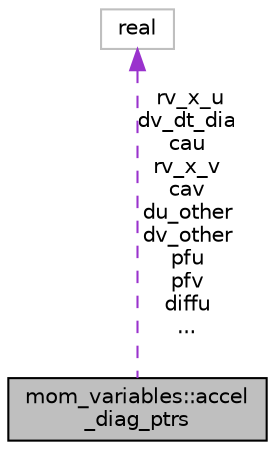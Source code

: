digraph "mom_variables::accel_diag_ptrs"
{
 // INTERACTIVE_SVG=YES
 // LATEX_PDF_SIZE
  edge [fontname="Helvetica",fontsize="10",labelfontname="Helvetica",labelfontsize="10"];
  node [fontname="Helvetica",fontsize="10",shape=record];
  Node1 [label="mom_variables::accel\l_diag_ptrs",height=0.2,width=0.4,color="black", fillcolor="grey75", style="filled", fontcolor="black",tooltip="Pointers to arrays with accelerations, which can later be used for derived diagnostics,..."];
  Node2 -> Node1 [dir="back",color="darkorchid3",fontsize="10",style="dashed",label=" rv_x_u\ndv_dt_dia\ncau\nrv_x_v\ncav\ndu_other\ndv_other\npfu\npfv\ndiffu\n..." ,fontname="Helvetica"];
  Node2 [label="real",height=0.2,width=0.4,color="grey75", fillcolor="white", style="filled",tooltip=" "];
}
